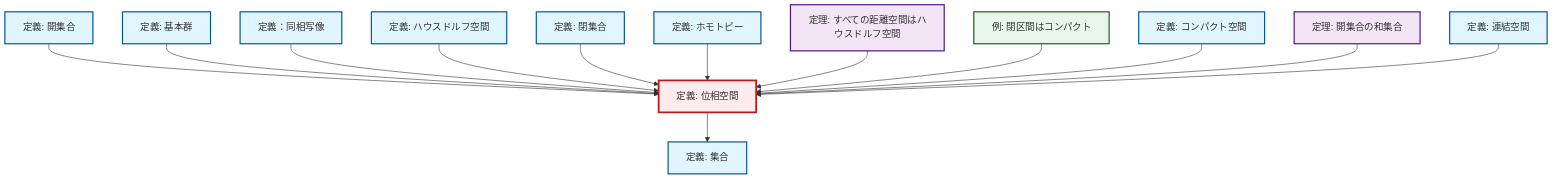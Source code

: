 graph TD
    classDef definition fill:#e1f5fe,stroke:#01579b,stroke-width:2px
    classDef theorem fill:#f3e5f5,stroke:#4a148c,stroke-width:2px
    classDef axiom fill:#fff3e0,stroke:#e65100,stroke-width:2px
    classDef example fill:#e8f5e9,stroke:#1b5e20,stroke-width:2px
    classDef current fill:#ffebee,stroke:#b71c1c,stroke-width:3px
    def-open-set["定義: 開集合"]:::definition
    def-closed-set["定義: 閉集合"]:::definition
    def-connected["定義: 連結空間"]:::definition
    def-hausdorff["定義: ハウスドルフ空間"]:::definition
    thm-union-open-sets["定理: 開集合の和集合"]:::theorem
    def-fundamental-group["定義: 基本群"]:::definition
    def-homotopy["定義: ホモトピー"]:::definition
    def-compact["定義: コンパクト空間"]:::definition
    def-homeomorphism["定義：同相写像"]:::definition
    def-topological-space["定義: 位相空間"]:::definition
    ex-closed-interval-compact["例: 閉区間はコンパクト"]:::example
    thm-metric-hausdorff["定理: すべての距離空間はハウスドルフ空間"]:::theorem
    def-set["定義: 集合"]:::definition
    def-open-set --> def-topological-space
    def-fundamental-group --> def-topological-space
    def-homeomorphism --> def-topological-space
    def-hausdorff --> def-topological-space
    def-closed-set --> def-topological-space
    def-topological-space --> def-set
    def-homotopy --> def-topological-space
    thm-metric-hausdorff --> def-topological-space
    ex-closed-interval-compact --> def-topological-space
    def-compact --> def-topological-space
    thm-union-open-sets --> def-topological-space
    def-connected --> def-topological-space
    class def-topological-space current